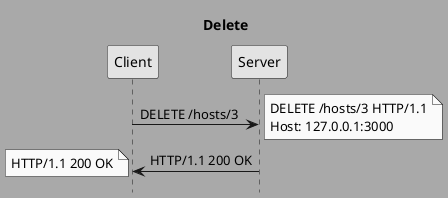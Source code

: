 @startuml
title Delete
hide footbox
skinparam monochrome true
skinparam backgroundcolor darkgray

Client -> Server: DELETE /hosts/3
note right: DELETE /hosts/3 HTTP/1.1\nHost: 127.0.0.1:3000
Server -> Client: HTTP/1.1 200 OK
note left: HTTP/1.1 200 OK
@enduml
